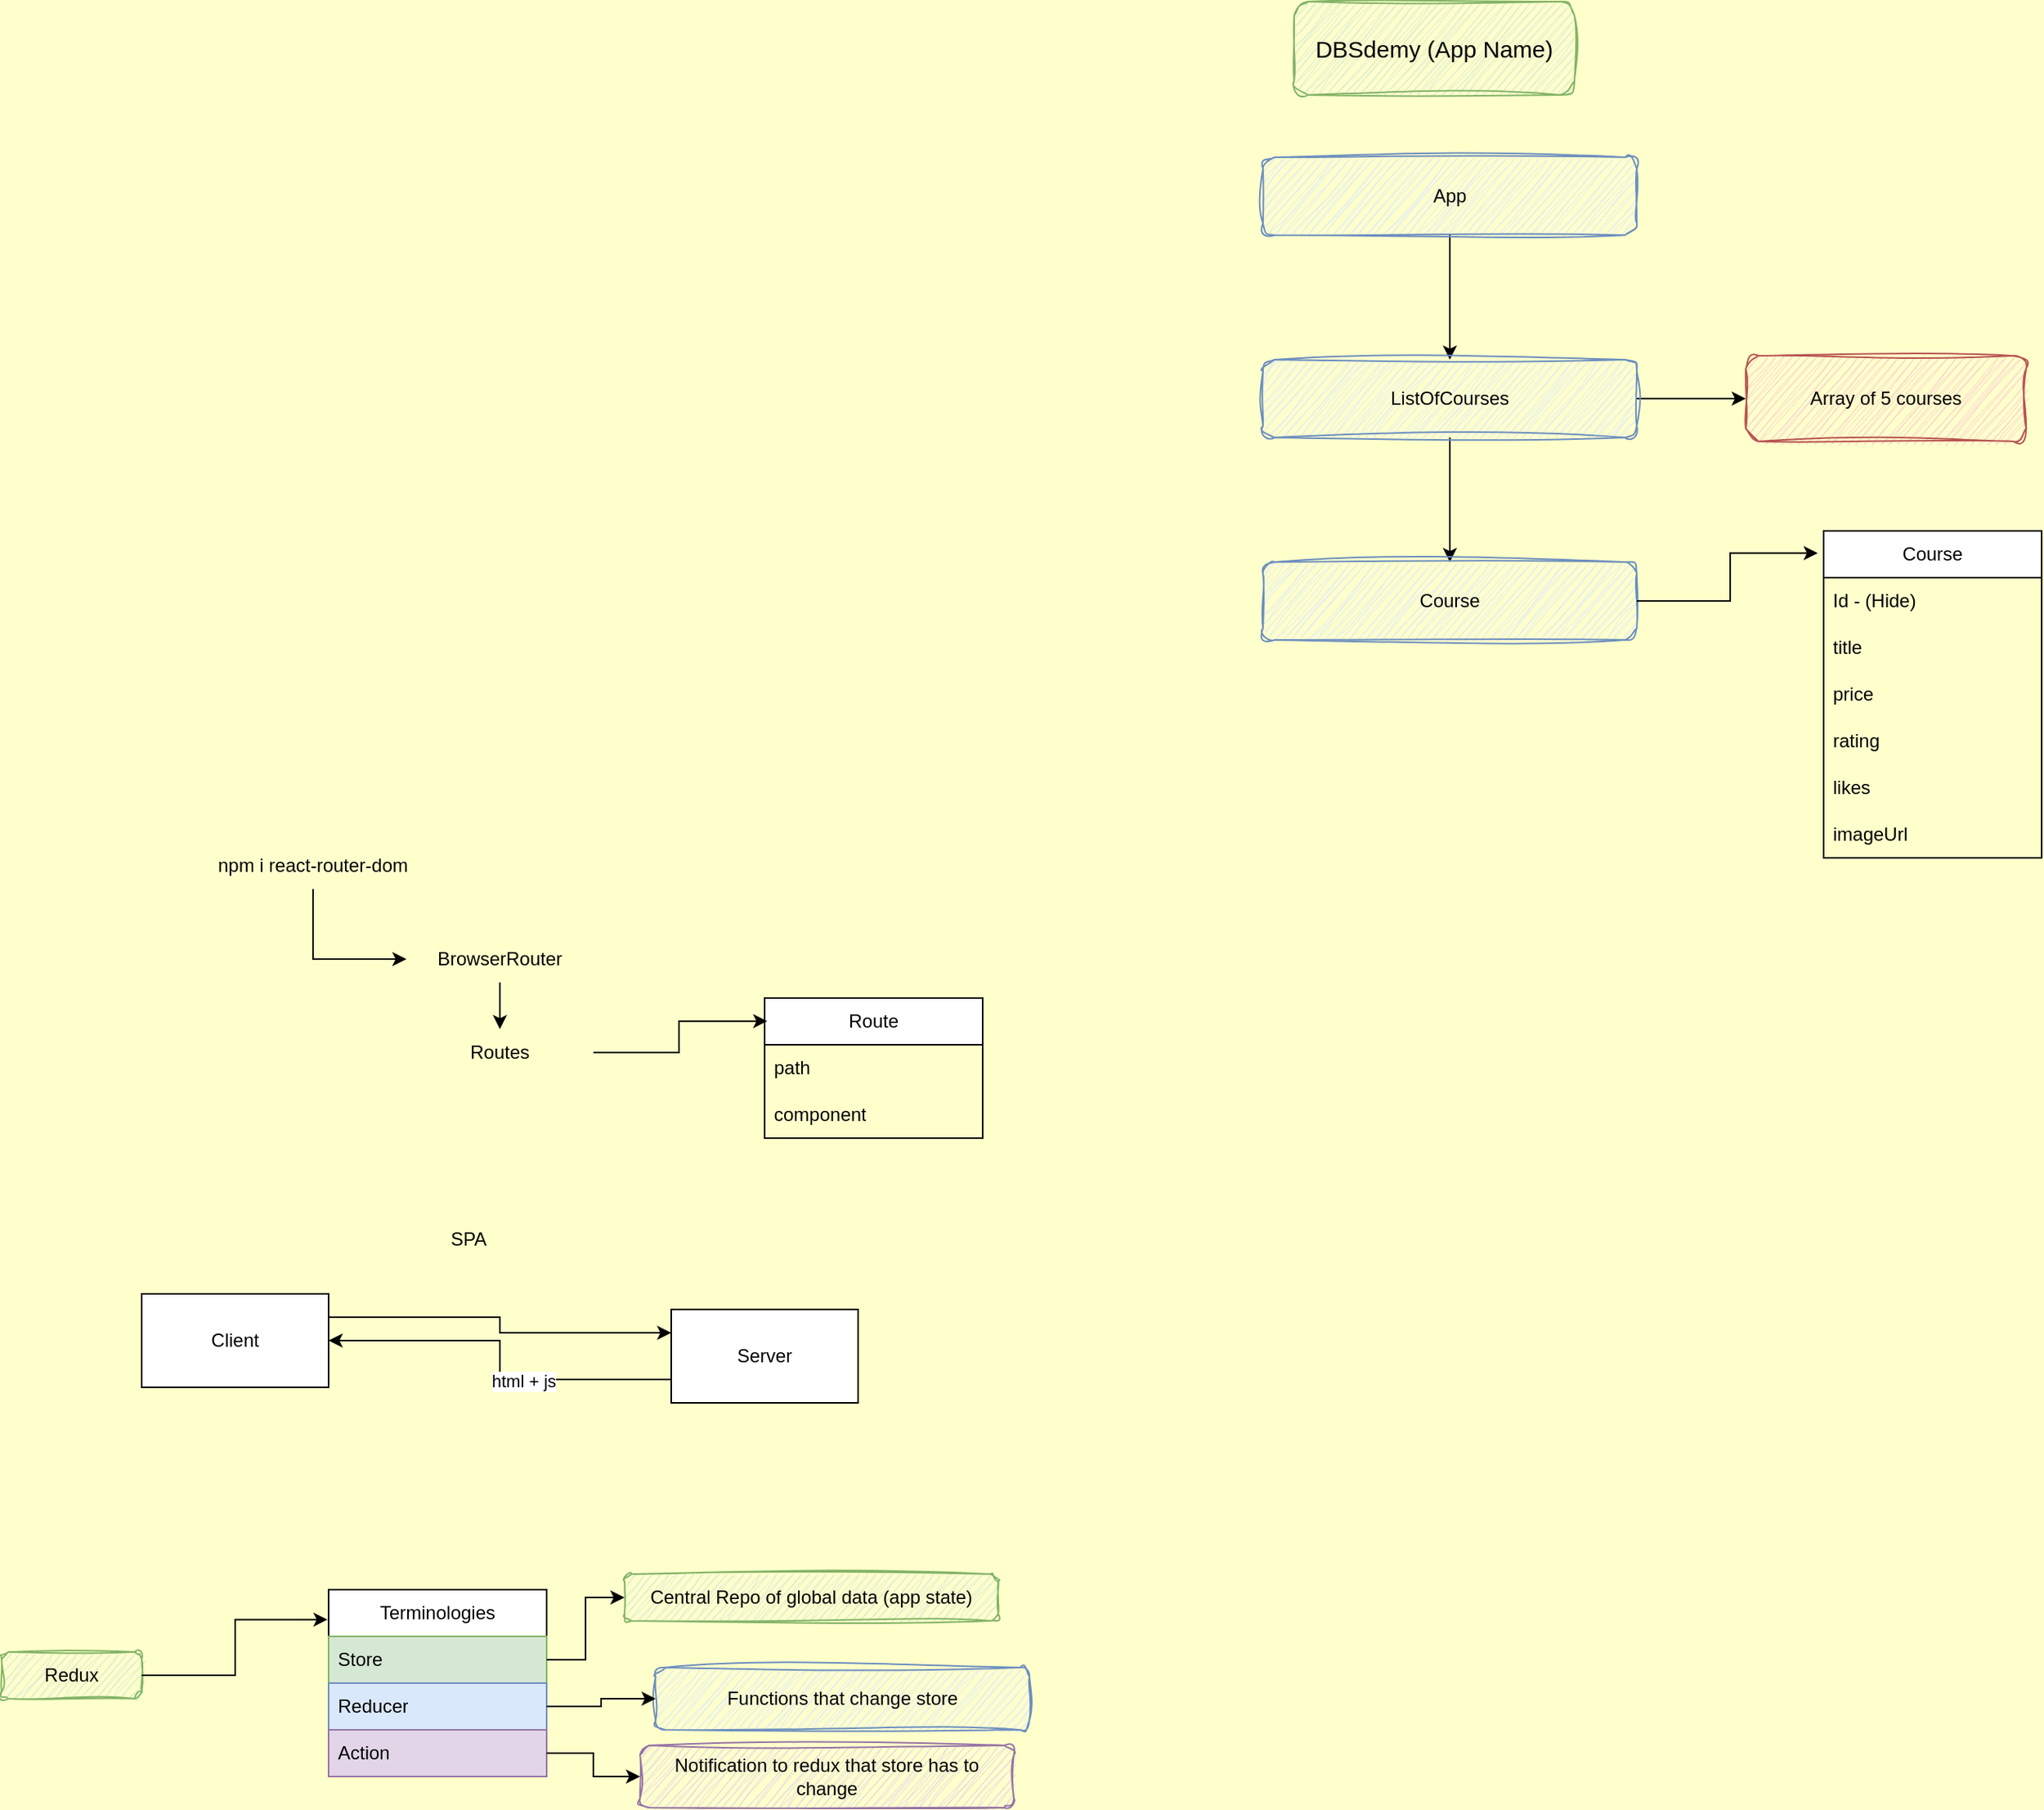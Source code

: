 <mxfile version="26.0.14">
  <diagram name="Page-1" id="wTucsmbwZ7LGiE7XvM--">
    <mxGraphModel dx="1400" dy="397" grid="1" gridSize="10" guides="1" tooltips="1" connect="1" arrows="1" fold="1" page="0" pageScale="1" pageWidth="827" pageHeight="1169" background="#FFFFCC" math="0" shadow="0">
      <root>
        <mxCell id="0" />
        <mxCell id="1" parent="0" />
        <mxCell id="9tkcsXGvi3FH8negslEw-1" value="DBSdemy (App Name)" style="rounded=1;whiteSpace=wrap;html=1;fillColor=#d5e8d4;strokeColor=#82b366;sketch=1;curveFitting=1;jiggle=2;fontSize=15;" vertex="1" parent="1">
          <mxGeometry x="400" y="60" width="180" height="60" as="geometry" />
        </mxCell>
        <mxCell id="9tkcsXGvi3FH8negslEw-4" value="" style="edgeStyle=orthogonalEdgeStyle;rounded=0;orthogonalLoop=1;jettySize=auto;html=1;" edge="1" parent="1" source="9tkcsXGvi3FH8negslEw-2" target="9tkcsXGvi3FH8negslEw-3">
          <mxGeometry relative="1" as="geometry" />
        </mxCell>
        <mxCell id="9tkcsXGvi3FH8negslEw-2" value="App" style="rounded=1;whiteSpace=wrap;html=1;fillColor=#dae8fc;strokeColor=#6c8ebf;sketch=1;curveFitting=1;jiggle=2;" vertex="1" parent="1">
          <mxGeometry x="380" y="160" width="240" height="50" as="geometry" />
        </mxCell>
        <mxCell id="9tkcsXGvi3FH8negslEw-10" style="edgeStyle=orthogonalEdgeStyle;rounded=0;orthogonalLoop=1;jettySize=auto;html=1;entryX=0;entryY=0.5;entryDx=0;entryDy=0;" edge="1" parent="1" source="9tkcsXGvi3FH8negslEw-3" target="9tkcsXGvi3FH8negslEw-9">
          <mxGeometry relative="1" as="geometry" />
        </mxCell>
        <mxCell id="9tkcsXGvi3FH8negslEw-12" value="" style="edgeStyle=orthogonalEdgeStyle;rounded=0;orthogonalLoop=1;jettySize=auto;html=1;" edge="1" parent="1" source="9tkcsXGvi3FH8negslEw-3" target="9tkcsXGvi3FH8negslEw-11">
          <mxGeometry relative="1" as="geometry" />
        </mxCell>
        <mxCell id="9tkcsXGvi3FH8negslEw-3" value="ListOfCourses" style="rounded=1;whiteSpace=wrap;html=1;fillColor=#dae8fc;strokeColor=#6c8ebf;sketch=1;curveFitting=1;jiggle=2;" vertex="1" parent="1">
          <mxGeometry x="380" y="290" width="240" height="50" as="geometry" />
        </mxCell>
        <mxCell id="9tkcsXGvi3FH8negslEw-9" value="Array of 5 courses" style="rounded=1;whiteSpace=wrap;html=1;fillColor=#f8cecc;strokeColor=#b85450;sketch=1;curveFitting=1;jiggle=2;" vertex="1" parent="1">
          <mxGeometry x="690" y="287.5" width="180" height="55" as="geometry" />
        </mxCell>
        <mxCell id="9tkcsXGvi3FH8negslEw-11" value="Course" style="rounded=1;whiteSpace=wrap;html=1;fillColor=#dae8fc;strokeColor=#6c8ebf;sketch=1;curveFitting=1;jiggle=2;" vertex="1" parent="1">
          <mxGeometry x="380" y="420" width="240" height="50" as="geometry" />
        </mxCell>
        <mxCell id="9tkcsXGvi3FH8negslEw-13" value="Course" style="swimlane;fontStyle=0;childLayout=stackLayout;horizontal=1;startSize=30;horizontalStack=0;resizeParent=1;resizeParentMax=0;resizeLast=0;collapsible=1;marginBottom=0;whiteSpace=wrap;html=1;" vertex="1" parent="1">
          <mxGeometry x="740" y="400" width="140" height="210" as="geometry" />
        </mxCell>
        <mxCell id="9tkcsXGvi3FH8negslEw-14" value="Id - (Hide)" style="text;strokeColor=none;fillColor=none;align=left;verticalAlign=middle;spacingLeft=4;spacingRight=4;overflow=hidden;points=[[0,0.5],[1,0.5]];portConstraint=eastwest;rotatable=0;whiteSpace=wrap;html=1;" vertex="1" parent="9tkcsXGvi3FH8negslEw-13">
          <mxGeometry y="30" width="140" height="30" as="geometry" />
        </mxCell>
        <mxCell id="9tkcsXGvi3FH8negslEw-15" value="title" style="text;strokeColor=none;fillColor=none;align=left;verticalAlign=middle;spacingLeft=4;spacingRight=4;overflow=hidden;points=[[0,0.5],[1,0.5]];portConstraint=eastwest;rotatable=0;whiteSpace=wrap;html=1;" vertex="1" parent="9tkcsXGvi3FH8negslEw-13">
          <mxGeometry y="60" width="140" height="30" as="geometry" />
        </mxCell>
        <mxCell id="9tkcsXGvi3FH8negslEw-16" value="price" style="text;strokeColor=none;fillColor=none;align=left;verticalAlign=middle;spacingLeft=4;spacingRight=4;overflow=hidden;points=[[0,0.5],[1,0.5]];portConstraint=eastwest;rotatable=0;whiteSpace=wrap;html=1;" vertex="1" parent="9tkcsXGvi3FH8negslEw-13">
          <mxGeometry y="90" width="140" height="30" as="geometry" />
        </mxCell>
        <mxCell id="9tkcsXGvi3FH8negslEw-17" value="rating" style="text;strokeColor=none;fillColor=none;align=left;verticalAlign=middle;spacingLeft=4;spacingRight=4;overflow=hidden;points=[[0,0.5],[1,0.5]];portConstraint=eastwest;rotatable=0;whiteSpace=wrap;html=1;" vertex="1" parent="9tkcsXGvi3FH8negslEw-13">
          <mxGeometry y="120" width="140" height="30" as="geometry" />
        </mxCell>
        <mxCell id="9tkcsXGvi3FH8negslEw-18" value="likes" style="text;strokeColor=none;fillColor=none;align=left;verticalAlign=middle;spacingLeft=4;spacingRight=4;overflow=hidden;points=[[0,0.5],[1,0.5]];portConstraint=eastwest;rotatable=0;whiteSpace=wrap;html=1;" vertex="1" parent="9tkcsXGvi3FH8negslEw-13">
          <mxGeometry y="150" width="140" height="30" as="geometry" />
        </mxCell>
        <mxCell id="9tkcsXGvi3FH8negslEw-19" value="imageUrl" style="text;strokeColor=none;fillColor=none;align=left;verticalAlign=middle;spacingLeft=4;spacingRight=4;overflow=hidden;points=[[0,0.5],[1,0.5]];portConstraint=eastwest;rotatable=0;whiteSpace=wrap;html=1;" vertex="1" parent="9tkcsXGvi3FH8negslEw-13">
          <mxGeometry y="180" width="140" height="30" as="geometry" />
        </mxCell>
        <mxCell id="9tkcsXGvi3FH8negslEw-21" style="edgeStyle=orthogonalEdgeStyle;rounded=0;orthogonalLoop=1;jettySize=auto;html=1;exitX=1;exitY=0.5;exitDx=0;exitDy=0;entryX=-0.027;entryY=0.068;entryDx=0;entryDy=0;entryPerimeter=0;" edge="1" parent="1" source="9tkcsXGvi3FH8negslEw-11" target="9tkcsXGvi3FH8negslEw-13">
          <mxGeometry relative="1" as="geometry" />
        </mxCell>
        <mxCell id="9tkcsXGvi3FH8negslEw-26" value="" style="edgeStyle=orthogonalEdgeStyle;rounded=0;orthogonalLoop=1;jettySize=auto;html=1;" edge="1" parent="1" source="9tkcsXGvi3FH8negslEw-22" target="9tkcsXGvi3FH8negslEw-25">
          <mxGeometry relative="1" as="geometry" />
        </mxCell>
        <mxCell id="9tkcsXGvi3FH8negslEw-22" value="BrowserRouter" style="text;html=1;align=center;verticalAlign=middle;whiteSpace=wrap;rounded=0;" vertex="1" parent="1">
          <mxGeometry x="-170" y="660" width="120" height="30" as="geometry" />
        </mxCell>
        <mxCell id="9tkcsXGvi3FH8negslEw-24" style="edgeStyle=orthogonalEdgeStyle;rounded=0;orthogonalLoop=1;jettySize=auto;html=1;entryX=0;entryY=0.5;entryDx=0;entryDy=0;" edge="1" parent="1" source="9tkcsXGvi3FH8negslEw-23" target="9tkcsXGvi3FH8negslEw-22">
          <mxGeometry relative="1" as="geometry" />
        </mxCell>
        <mxCell id="9tkcsXGvi3FH8negslEw-23" value="npm i react-router-dom" style="text;html=1;align=center;verticalAlign=middle;whiteSpace=wrap;rounded=0;" vertex="1" parent="1">
          <mxGeometry x="-310" y="600" width="160" height="30" as="geometry" />
        </mxCell>
        <mxCell id="9tkcsXGvi3FH8negslEw-25" value="Routes" style="text;html=1;align=center;verticalAlign=middle;whiteSpace=wrap;rounded=0;" vertex="1" parent="1">
          <mxGeometry x="-170" y="720" width="120" height="30" as="geometry" />
        </mxCell>
        <mxCell id="9tkcsXGvi3FH8negslEw-27" value="Route" style="swimlane;fontStyle=0;childLayout=stackLayout;horizontal=1;startSize=30;horizontalStack=0;resizeParent=1;resizeParentMax=0;resizeLast=0;collapsible=1;marginBottom=0;whiteSpace=wrap;html=1;" vertex="1" parent="1">
          <mxGeometry x="60" y="700" width="140" height="90" as="geometry" />
        </mxCell>
        <mxCell id="9tkcsXGvi3FH8negslEw-28" value="path" style="text;strokeColor=none;fillColor=none;align=left;verticalAlign=middle;spacingLeft=4;spacingRight=4;overflow=hidden;points=[[0,0.5],[1,0.5]];portConstraint=eastwest;rotatable=0;whiteSpace=wrap;html=1;" vertex="1" parent="9tkcsXGvi3FH8negslEw-27">
          <mxGeometry y="30" width="140" height="30" as="geometry" />
        </mxCell>
        <mxCell id="9tkcsXGvi3FH8negslEw-29" value="component" style="text;strokeColor=none;fillColor=none;align=left;verticalAlign=middle;spacingLeft=4;spacingRight=4;overflow=hidden;points=[[0,0.5],[1,0.5]];portConstraint=eastwest;rotatable=0;whiteSpace=wrap;html=1;" vertex="1" parent="9tkcsXGvi3FH8negslEw-27">
          <mxGeometry y="60" width="140" height="30" as="geometry" />
        </mxCell>
        <mxCell id="9tkcsXGvi3FH8negslEw-31" style="edgeStyle=orthogonalEdgeStyle;rounded=0;orthogonalLoop=1;jettySize=auto;html=1;entryX=0.012;entryY=0.165;entryDx=0;entryDy=0;entryPerimeter=0;" edge="1" parent="1" source="9tkcsXGvi3FH8negslEw-25" target="9tkcsXGvi3FH8negslEw-27">
          <mxGeometry relative="1" as="geometry" />
        </mxCell>
        <mxCell id="9tkcsXGvi3FH8negslEw-44" style="edgeStyle=orthogonalEdgeStyle;rounded=0;orthogonalLoop=1;jettySize=auto;html=1;exitX=1;exitY=0.25;exitDx=0;exitDy=0;entryX=0;entryY=0.25;entryDx=0;entryDy=0;" edge="1" parent="1" source="9tkcsXGvi3FH8negslEw-41" target="9tkcsXGvi3FH8negslEw-42">
          <mxGeometry relative="1" as="geometry" />
        </mxCell>
        <mxCell id="9tkcsXGvi3FH8negslEw-41" value="Client" style="rounded=0;whiteSpace=wrap;html=1;" vertex="1" parent="1">
          <mxGeometry x="-340" y="890" width="120" height="60" as="geometry" />
        </mxCell>
        <mxCell id="9tkcsXGvi3FH8negslEw-45" style="edgeStyle=orthogonalEdgeStyle;rounded=0;orthogonalLoop=1;jettySize=auto;html=1;exitX=0;exitY=0.75;exitDx=0;exitDy=0;" edge="1" parent="1" source="9tkcsXGvi3FH8negslEw-42" target="9tkcsXGvi3FH8negslEw-41">
          <mxGeometry relative="1" as="geometry" />
        </mxCell>
        <mxCell id="9tkcsXGvi3FH8negslEw-46" value="html + js" style="edgeLabel;html=1;align=center;verticalAlign=middle;resizable=0;points=[];" vertex="1" connectable="0" parent="9tkcsXGvi3FH8negslEw-45">
          <mxGeometry x="-0.226" y="1" relative="1" as="geometry">
            <mxPoint as="offset" />
          </mxGeometry>
        </mxCell>
        <mxCell id="9tkcsXGvi3FH8negslEw-42" value="Server" style="rounded=0;whiteSpace=wrap;html=1;" vertex="1" parent="1">
          <mxGeometry y="900" width="120" height="60" as="geometry" />
        </mxCell>
        <mxCell id="9tkcsXGvi3FH8negslEw-43" value="SPA" style="text;html=1;align=center;verticalAlign=middle;whiteSpace=wrap;rounded=0;" vertex="1" parent="1">
          <mxGeometry x="-160" y="840" width="60" height="30" as="geometry" />
        </mxCell>
        <mxCell id="9tkcsXGvi3FH8negslEw-47" value="Redux" style="rounded=1;whiteSpace=wrap;html=1;fillColor=#d5e8d4;strokeColor=#82b366;sketch=1;curveFitting=1;jiggle=2;" vertex="1" parent="1">
          <mxGeometry x="-430" y="1120" width="90" height="30" as="geometry" />
        </mxCell>
        <mxCell id="9tkcsXGvi3FH8negslEw-48" value="Terminologies" style="swimlane;fontStyle=0;childLayout=stackLayout;horizontal=1;startSize=30;horizontalStack=0;resizeParent=1;resizeParentMax=0;resizeLast=0;collapsible=1;marginBottom=0;whiteSpace=wrap;html=1;" vertex="1" parent="1">
          <mxGeometry x="-220" y="1080" width="140" height="120" as="geometry" />
        </mxCell>
        <mxCell id="9tkcsXGvi3FH8negslEw-49" value="Store" style="text;strokeColor=#82b366;fillColor=#d5e8d4;align=left;verticalAlign=middle;spacingLeft=4;spacingRight=4;overflow=hidden;points=[[0,0.5],[1,0.5]];portConstraint=eastwest;rotatable=0;whiteSpace=wrap;html=1;" vertex="1" parent="9tkcsXGvi3FH8negslEw-48">
          <mxGeometry y="30" width="140" height="30" as="geometry" />
        </mxCell>
        <mxCell id="9tkcsXGvi3FH8negslEw-50" value="Reducer" style="text;strokeColor=#6c8ebf;fillColor=#dae8fc;align=left;verticalAlign=middle;spacingLeft=4;spacingRight=4;overflow=hidden;points=[[0,0.5],[1,0.5]];portConstraint=eastwest;rotatable=0;whiteSpace=wrap;html=1;" vertex="1" parent="9tkcsXGvi3FH8negslEw-48">
          <mxGeometry y="60" width="140" height="30" as="geometry" />
        </mxCell>
        <mxCell id="9tkcsXGvi3FH8negslEw-51" value="Action" style="text;strokeColor=#9673a6;fillColor=#e1d5e7;align=left;verticalAlign=middle;spacingLeft=4;spacingRight=4;overflow=hidden;points=[[0,0.5],[1,0.5]];portConstraint=eastwest;rotatable=0;whiteSpace=wrap;html=1;" vertex="1" parent="9tkcsXGvi3FH8negslEw-48">
          <mxGeometry y="90" width="140" height="30" as="geometry" />
        </mxCell>
        <mxCell id="9tkcsXGvi3FH8negslEw-52" style="edgeStyle=orthogonalEdgeStyle;rounded=0;orthogonalLoop=1;jettySize=auto;html=1;entryX=-0.005;entryY=0.16;entryDx=0;entryDy=0;entryPerimeter=0;" edge="1" parent="1" source="9tkcsXGvi3FH8negslEw-47" target="9tkcsXGvi3FH8negslEw-48">
          <mxGeometry relative="1" as="geometry" />
        </mxCell>
        <mxCell id="9tkcsXGvi3FH8negslEw-53" value="Central Repo of global data (app state)" style="rounded=1;whiteSpace=wrap;html=1;fillColor=#d5e8d4;strokeColor=#82b366;sketch=1;curveFitting=1;jiggle=2;" vertex="1" parent="1">
          <mxGeometry x="-30" y="1070" width="240" height="30" as="geometry" />
        </mxCell>
        <mxCell id="9tkcsXGvi3FH8negslEw-54" style="edgeStyle=orthogonalEdgeStyle;rounded=0;orthogonalLoop=1;jettySize=auto;html=1;entryX=0;entryY=0.5;entryDx=0;entryDy=0;" edge="1" parent="1" source="9tkcsXGvi3FH8negslEw-49" target="9tkcsXGvi3FH8negslEw-53">
          <mxGeometry relative="1" as="geometry" />
        </mxCell>
        <mxCell id="9tkcsXGvi3FH8negslEw-55" value="Functions that change store" style="rounded=1;whiteSpace=wrap;html=1;fillColor=#dae8fc;strokeColor=#6c8ebf;sketch=1;curveFitting=1;jiggle=2;" vertex="1" parent="1">
          <mxGeometry x="-10" y="1130" width="240" height="40" as="geometry" />
        </mxCell>
        <mxCell id="9tkcsXGvi3FH8negslEw-56" style="edgeStyle=orthogonalEdgeStyle;rounded=0;orthogonalLoop=1;jettySize=auto;html=1;exitX=1;exitY=0.5;exitDx=0;exitDy=0;" edge="1" parent="1" source="9tkcsXGvi3FH8negslEw-50" target="9tkcsXGvi3FH8negslEw-55">
          <mxGeometry relative="1" as="geometry" />
        </mxCell>
        <mxCell id="9tkcsXGvi3FH8negslEw-57" value="Notification to redux that store has to change" style="rounded=1;whiteSpace=wrap;html=1;fillColor=#e1d5e7;strokeColor=#9673a6;sketch=1;curveFitting=1;jiggle=2;" vertex="1" parent="1">
          <mxGeometry x="-20" y="1180" width="240" height="40" as="geometry" />
        </mxCell>
        <mxCell id="9tkcsXGvi3FH8negslEw-58" style="edgeStyle=orthogonalEdgeStyle;rounded=0;orthogonalLoop=1;jettySize=auto;html=1;entryX=0;entryY=0.5;entryDx=0;entryDy=0;" edge="1" parent="1" source="9tkcsXGvi3FH8negslEw-51" target="9tkcsXGvi3FH8negslEw-57">
          <mxGeometry relative="1" as="geometry" />
        </mxCell>
      </root>
    </mxGraphModel>
  </diagram>
</mxfile>
